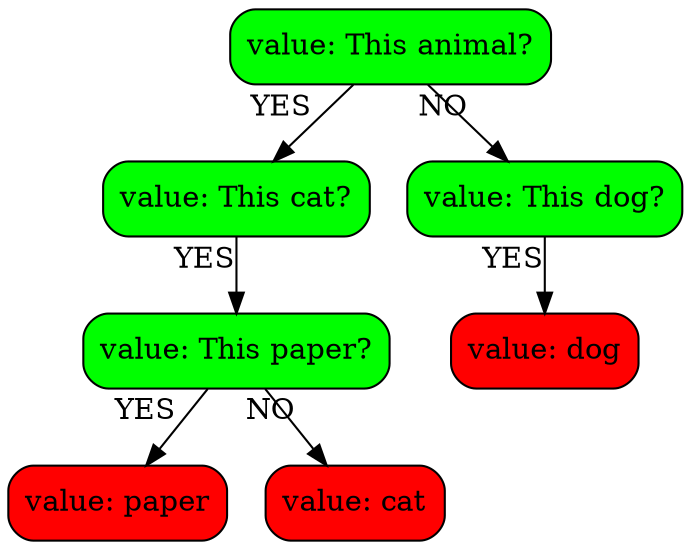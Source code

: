 digraph list{
rankdir = HR
node1 [shape=Mrecord, style="filled",  fillcolor = "green", label = "value: This animal?"]
node2 [shape=Mrecord, style="filled",  fillcolor = "green", label = "value: This cat?"]
node3 [shape=Mrecord, style="filled",  fillcolor = "green", label = "value: This paper?"]
node4 [shape=Mrecord, style="filled",  fillcolor = "red", label = "value: paper"]
node5 [shape=Mrecord, style="filled",  fillcolor = "red", label = "value: cat"]
node6 [shape=Mrecord, style="filled",  fillcolor = "green", label = "value: This dog?"]
node7 [shape=Mrecord, style="filled",  fillcolor = "red", label = "value: dog"]
edge[color=black]
node1->node2 [xlabel = "YES"]
node2->node3 [xlabel = "YES"]
node3->node4 [xlabel = "YES"]
node3->node5 [xlabel = "NO"]
node1->node6 [xlabel = "NO"]
node6->node7 [xlabel = "YES"]
}